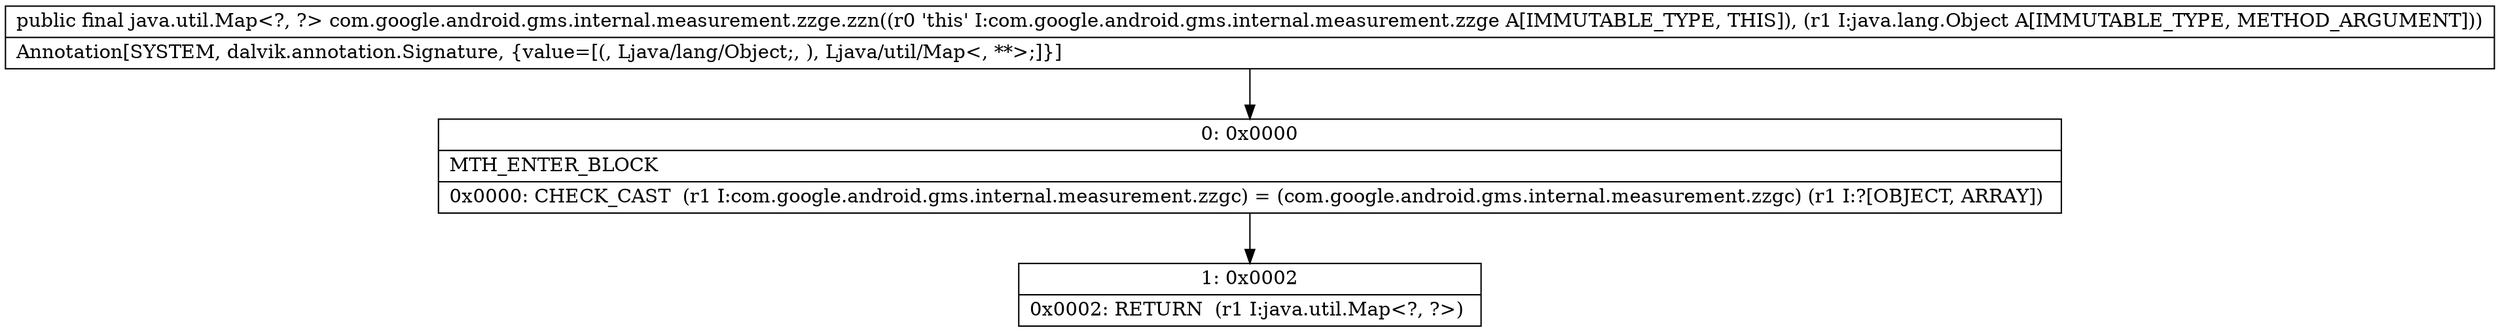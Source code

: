 digraph "CFG forcom.google.android.gms.internal.measurement.zzge.zzn(Ljava\/lang\/Object;)Ljava\/util\/Map;" {
Node_0 [shape=record,label="{0\:\ 0x0000|MTH_ENTER_BLOCK\l|0x0000: CHECK_CAST  (r1 I:com.google.android.gms.internal.measurement.zzgc) = (com.google.android.gms.internal.measurement.zzgc) (r1 I:?[OBJECT, ARRAY]) \l}"];
Node_1 [shape=record,label="{1\:\ 0x0002|0x0002: RETURN  (r1 I:java.util.Map\<?, ?\>) \l}"];
MethodNode[shape=record,label="{public final java.util.Map\<?, ?\> com.google.android.gms.internal.measurement.zzge.zzn((r0 'this' I:com.google.android.gms.internal.measurement.zzge A[IMMUTABLE_TYPE, THIS]), (r1 I:java.lang.Object A[IMMUTABLE_TYPE, METHOD_ARGUMENT]))  | Annotation[SYSTEM, dalvik.annotation.Signature, \{value=[(, Ljava\/lang\/Object;, ), Ljava\/util\/Map\<, **\>;]\}]\l}"];
MethodNode -> Node_0;
Node_0 -> Node_1;
}

